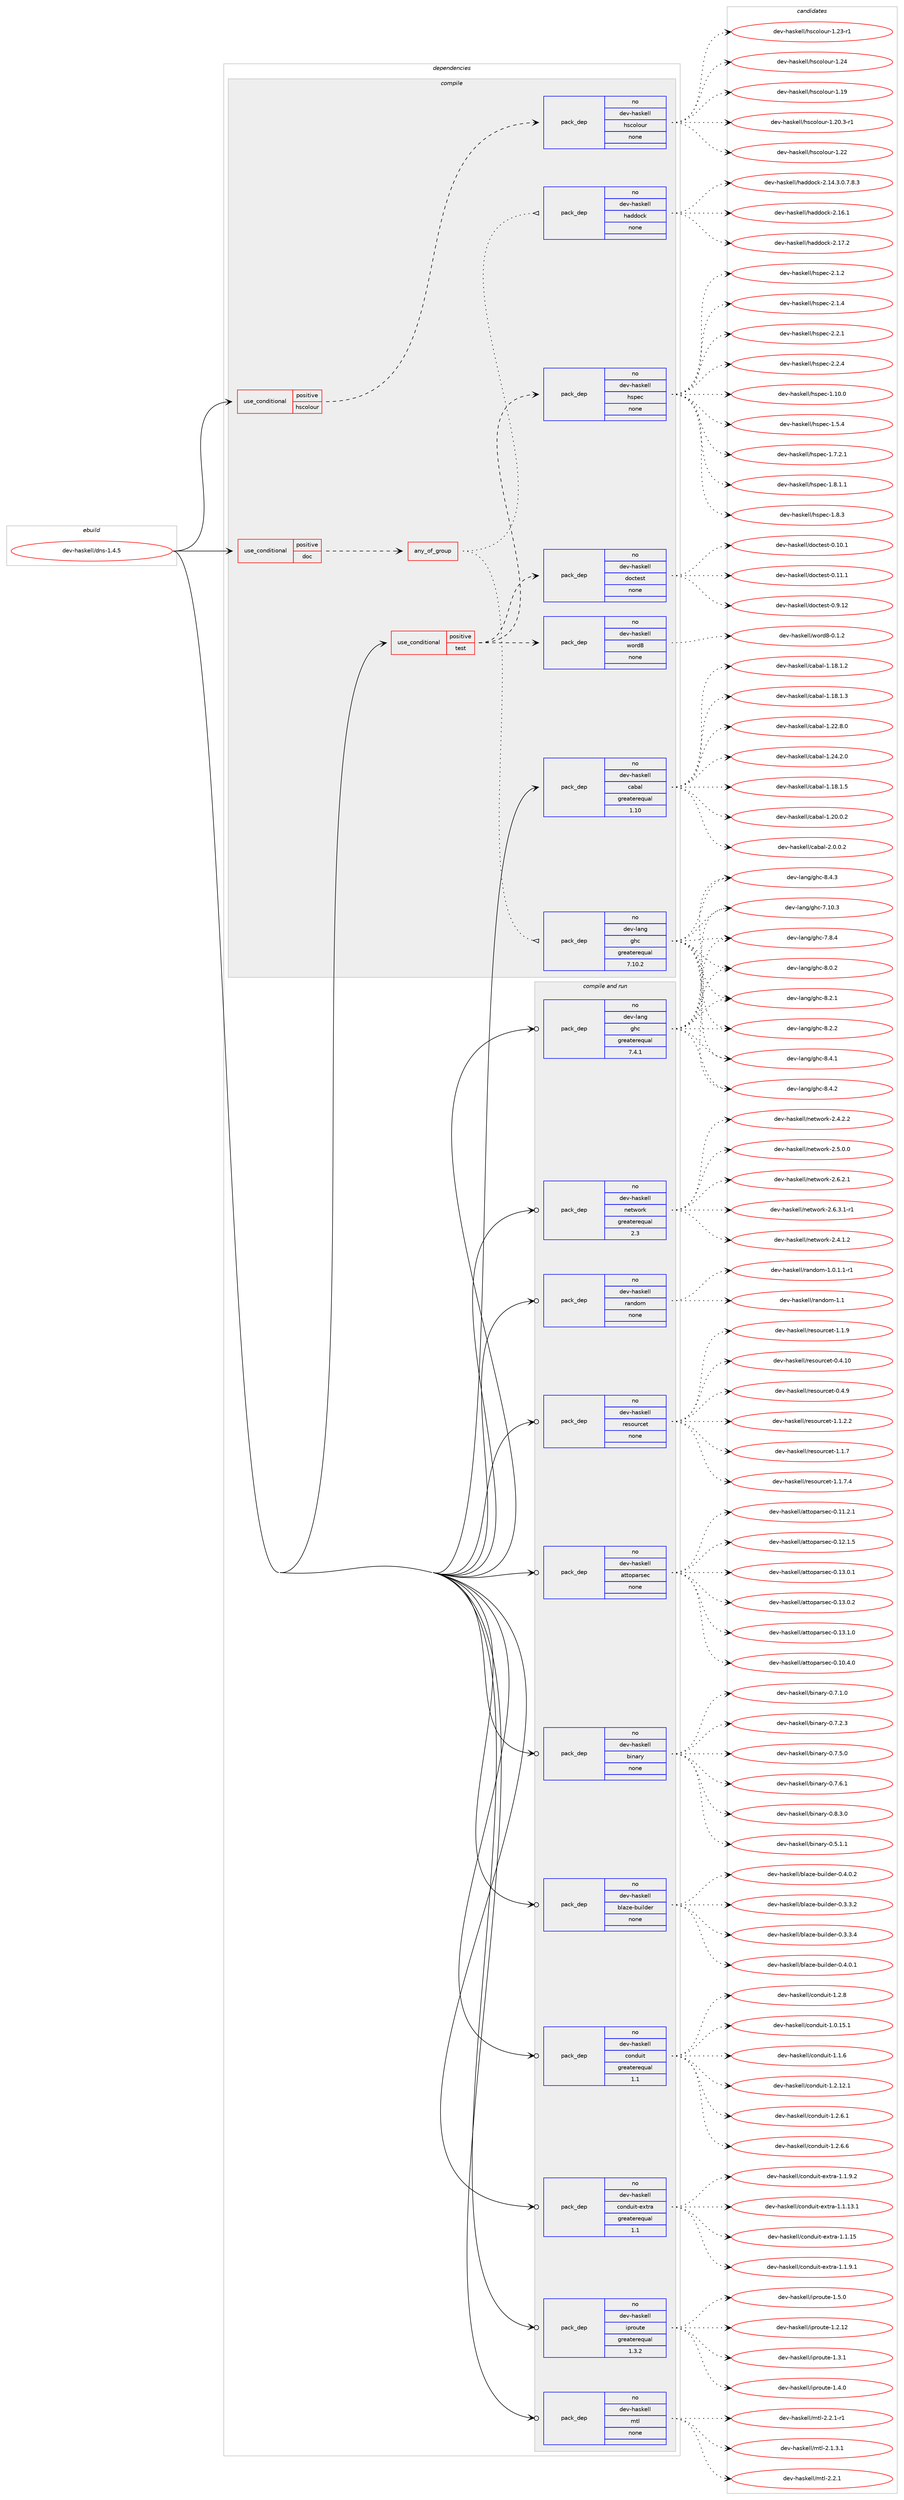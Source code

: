 digraph prolog {

# *************
# Graph options
# *************

newrank=true;
concentrate=true;
compound=true;
graph [rankdir=LR,fontname=Helvetica,fontsize=10,ranksep=1.5];#, ranksep=2.5, nodesep=0.2];
edge  [arrowhead=vee];
node  [fontname=Helvetica,fontsize=10];

# **********
# The ebuild
# **********

subgraph cluster_leftcol {
color=gray;
rank=same;
label=<<i>ebuild</i>>;
id [label="dev-haskell/dns-1.4.5", color=red, width=4, href="../dev-haskell/dns-1.4.5.svg"];
}

# ****************
# The dependencies
# ****************

subgraph cluster_midcol {
color=gray;
label=<<i>dependencies</i>>;
subgraph cluster_compile {
fillcolor="#eeeeee";
style=filled;
label=<<i>compile</i>>;
subgraph cond359381 {
dependency1331232 [label=<<TABLE BORDER="0" CELLBORDER="1" CELLSPACING="0" CELLPADDING="4"><TR><TD ROWSPAN="3" CELLPADDING="10">use_conditional</TD></TR><TR><TD>positive</TD></TR><TR><TD>doc</TD></TR></TABLE>>, shape=none, color=red];
subgraph any20812 {
dependency1331233 [label=<<TABLE BORDER="0" CELLBORDER="1" CELLSPACING="0" CELLPADDING="4"><TR><TD CELLPADDING="10">any_of_group</TD></TR></TABLE>>, shape=none, color=red];subgraph pack950487 {
dependency1331234 [label=<<TABLE BORDER="0" CELLBORDER="1" CELLSPACING="0" CELLPADDING="4" WIDTH="220"><TR><TD ROWSPAN="6" CELLPADDING="30">pack_dep</TD></TR><TR><TD WIDTH="110">no</TD></TR><TR><TD>dev-haskell</TD></TR><TR><TD>haddock</TD></TR><TR><TD>none</TD></TR><TR><TD></TD></TR></TABLE>>, shape=none, color=blue];
}
dependency1331233:e -> dependency1331234:w [weight=20,style="dotted",arrowhead="oinv"];
subgraph pack950488 {
dependency1331235 [label=<<TABLE BORDER="0" CELLBORDER="1" CELLSPACING="0" CELLPADDING="4" WIDTH="220"><TR><TD ROWSPAN="6" CELLPADDING="30">pack_dep</TD></TR><TR><TD WIDTH="110">no</TD></TR><TR><TD>dev-lang</TD></TR><TR><TD>ghc</TD></TR><TR><TD>greaterequal</TD></TR><TR><TD>7.10.2</TD></TR></TABLE>>, shape=none, color=blue];
}
dependency1331233:e -> dependency1331235:w [weight=20,style="dotted",arrowhead="oinv"];
}
dependency1331232:e -> dependency1331233:w [weight=20,style="dashed",arrowhead="vee"];
}
id:e -> dependency1331232:w [weight=20,style="solid",arrowhead="vee"];
subgraph cond359382 {
dependency1331236 [label=<<TABLE BORDER="0" CELLBORDER="1" CELLSPACING="0" CELLPADDING="4"><TR><TD ROWSPAN="3" CELLPADDING="10">use_conditional</TD></TR><TR><TD>positive</TD></TR><TR><TD>hscolour</TD></TR></TABLE>>, shape=none, color=red];
subgraph pack950489 {
dependency1331237 [label=<<TABLE BORDER="0" CELLBORDER="1" CELLSPACING="0" CELLPADDING="4" WIDTH="220"><TR><TD ROWSPAN="6" CELLPADDING="30">pack_dep</TD></TR><TR><TD WIDTH="110">no</TD></TR><TR><TD>dev-haskell</TD></TR><TR><TD>hscolour</TD></TR><TR><TD>none</TD></TR><TR><TD></TD></TR></TABLE>>, shape=none, color=blue];
}
dependency1331236:e -> dependency1331237:w [weight=20,style="dashed",arrowhead="vee"];
}
id:e -> dependency1331236:w [weight=20,style="solid",arrowhead="vee"];
subgraph cond359383 {
dependency1331238 [label=<<TABLE BORDER="0" CELLBORDER="1" CELLSPACING="0" CELLPADDING="4"><TR><TD ROWSPAN="3" CELLPADDING="10">use_conditional</TD></TR><TR><TD>positive</TD></TR><TR><TD>test</TD></TR></TABLE>>, shape=none, color=red];
subgraph pack950490 {
dependency1331239 [label=<<TABLE BORDER="0" CELLBORDER="1" CELLSPACING="0" CELLPADDING="4" WIDTH="220"><TR><TD ROWSPAN="6" CELLPADDING="30">pack_dep</TD></TR><TR><TD WIDTH="110">no</TD></TR><TR><TD>dev-haskell</TD></TR><TR><TD>doctest</TD></TR><TR><TD>none</TD></TR><TR><TD></TD></TR></TABLE>>, shape=none, color=blue];
}
dependency1331238:e -> dependency1331239:w [weight=20,style="dashed",arrowhead="vee"];
subgraph pack950491 {
dependency1331240 [label=<<TABLE BORDER="0" CELLBORDER="1" CELLSPACING="0" CELLPADDING="4" WIDTH="220"><TR><TD ROWSPAN="6" CELLPADDING="30">pack_dep</TD></TR><TR><TD WIDTH="110">no</TD></TR><TR><TD>dev-haskell</TD></TR><TR><TD>hspec</TD></TR><TR><TD>none</TD></TR><TR><TD></TD></TR></TABLE>>, shape=none, color=blue];
}
dependency1331238:e -> dependency1331240:w [weight=20,style="dashed",arrowhead="vee"];
subgraph pack950492 {
dependency1331241 [label=<<TABLE BORDER="0" CELLBORDER="1" CELLSPACING="0" CELLPADDING="4" WIDTH="220"><TR><TD ROWSPAN="6" CELLPADDING="30">pack_dep</TD></TR><TR><TD WIDTH="110">no</TD></TR><TR><TD>dev-haskell</TD></TR><TR><TD>word8</TD></TR><TR><TD>none</TD></TR><TR><TD></TD></TR></TABLE>>, shape=none, color=blue];
}
dependency1331238:e -> dependency1331241:w [weight=20,style="dashed",arrowhead="vee"];
}
id:e -> dependency1331238:w [weight=20,style="solid",arrowhead="vee"];
subgraph pack950493 {
dependency1331242 [label=<<TABLE BORDER="0" CELLBORDER="1" CELLSPACING="0" CELLPADDING="4" WIDTH="220"><TR><TD ROWSPAN="6" CELLPADDING="30">pack_dep</TD></TR><TR><TD WIDTH="110">no</TD></TR><TR><TD>dev-haskell</TD></TR><TR><TD>cabal</TD></TR><TR><TD>greaterequal</TD></TR><TR><TD>1.10</TD></TR></TABLE>>, shape=none, color=blue];
}
id:e -> dependency1331242:w [weight=20,style="solid",arrowhead="vee"];
}
subgraph cluster_compileandrun {
fillcolor="#eeeeee";
style=filled;
label=<<i>compile and run</i>>;
subgraph pack950494 {
dependency1331243 [label=<<TABLE BORDER="0" CELLBORDER="1" CELLSPACING="0" CELLPADDING="4" WIDTH="220"><TR><TD ROWSPAN="6" CELLPADDING="30">pack_dep</TD></TR><TR><TD WIDTH="110">no</TD></TR><TR><TD>dev-haskell</TD></TR><TR><TD>attoparsec</TD></TR><TR><TD>none</TD></TR><TR><TD></TD></TR></TABLE>>, shape=none, color=blue];
}
id:e -> dependency1331243:w [weight=20,style="solid",arrowhead="odotvee"];
subgraph pack950495 {
dependency1331244 [label=<<TABLE BORDER="0" CELLBORDER="1" CELLSPACING="0" CELLPADDING="4" WIDTH="220"><TR><TD ROWSPAN="6" CELLPADDING="30">pack_dep</TD></TR><TR><TD WIDTH="110">no</TD></TR><TR><TD>dev-haskell</TD></TR><TR><TD>binary</TD></TR><TR><TD>none</TD></TR><TR><TD></TD></TR></TABLE>>, shape=none, color=blue];
}
id:e -> dependency1331244:w [weight=20,style="solid",arrowhead="odotvee"];
subgraph pack950496 {
dependency1331245 [label=<<TABLE BORDER="0" CELLBORDER="1" CELLSPACING="0" CELLPADDING="4" WIDTH="220"><TR><TD ROWSPAN="6" CELLPADDING="30">pack_dep</TD></TR><TR><TD WIDTH="110">no</TD></TR><TR><TD>dev-haskell</TD></TR><TR><TD>blaze-builder</TD></TR><TR><TD>none</TD></TR><TR><TD></TD></TR></TABLE>>, shape=none, color=blue];
}
id:e -> dependency1331245:w [weight=20,style="solid",arrowhead="odotvee"];
subgraph pack950497 {
dependency1331246 [label=<<TABLE BORDER="0" CELLBORDER="1" CELLSPACING="0" CELLPADDING="4" WIDTH="220"><TR><TD ROWSPAN="6" CELLPADDING="30">pack_dep</TD></TR><TR><TD WIDTH="110">no</TD></TR><TR><TD>dev-haskell</TD></TR><TR><TD>conduit</TD></TR><TR><TD>greaterequal</TD></TR><TR><TD>1.1</TD></TR></TABLE>>, shape=none, color=blue];
}
id:e -> dependency1331246:w [weight=20,style="solid",arrowhead="odotvee"];
subgraph pack950498 {
dependency1331247 [label=<<TABLE BORDER="0" CELLBORDER="1" CELLSPACING="0" CELLPADDING="4" WIDTH="220"><TR><TD ROWSPAN="6" CELLPADDING="30">pack_dep</TD></TR><TR><TD WIDTH="110">no</TD></TR><TR><TD>dev-haskell</TD></TR><TR><TD>conduit-extra</TD></TR><TR><TD>greaterequal</TD></TR><TR><TD>1.1</TD></TR></TABLE>>, shape=none, color=blue];
}
id:e -> dependency1331247:w [weight=20,style="solid",arrowhead="odotvee"];
subgraph pack950499 {
dependency1331248 [label=<<TABLE BORDER="0" CELLBORDER="1" CELLSPACING="0" CELLPADDING="4" WIDTH="220"><TR><TD ROWSPAN="6" CELLPADDING="30">pack_dep</TD></TR><TR><TD WIDTH="110">no</TD></TR><TR><TD>dev-haskell</TD></TR><TR><TD>iproute</TD></TR><TR><TD>greaterequal</TD></TR><TR><TD>1.3.2</TD></TR></TABLE>>, shape=none, color=blue];
}
id:e -> dependency1331248:w [weight=20,style="solid",arrowhead="odotvee"];
subgraph pack950500 {
dependency1331249 [label=<<TABLE BORDER="0" CELLBORDER="1" CELLSPACING="0" CELLPADDING="4" WIDTH="220"><TR><TD ROWSPAN="6" CELLPADDING="30">pack_dep</TD></TR><TR><TD WIDTH="110">no</TD></TR><TR><TD>dev-haskell</TD></TR><TR><TD>mtl</TD></TR><TR><TD>none</TD></TR><TR><TD></TD></TR></TABLE>>, shape=none, color=blue];
}
id:e -> dependency1331249:w [weight=20,style="solid",arrowhead="odotvee"];
subgraph pack950501 {
dependency1331250 [label=<<TABLE BORDER="0" CELLBORDER="1" CELLSPACING="0" CELLPADDING="4" WIDTH="220"><TR><TD ROWSPAN="6" CELLPADDING="30">pack_dep</TD></TR><TR><TD WIDTH="110">no</TD></TR><TR><TD>dev-haskell</TD></TR><TR><TD>network</TD></TR><TR><TD>greaterequal</TD></TR><TR><TD>2.3</TD></TR></TABLE>>, shape=none, color=blue];
}
id:e -> dependency1331250:w [weight=20,style="solid",arrowhead="odotvee"];
subgraph pack950502 {
dependency1331251 [label=<<TABLE BORDER="0" CELLBORDER="1" CELLSPACING="0" CELLPADDING="4" WIDTH="220"><TR><TD ROWSPAN="6" CELLPADDING="30">pack_dep</TD></TR><TR><TD WIDTH="110">no</TD></TR><TR><TD>dev-haskell</TD></TR><TR><TD>random</TD></TR><TR><TD>none</TD></TR><TR><TD></TD></TR></TABLE>>, shape=none, color=blue];
}
id:e -> dependency1331251:w [weight=20,style="solid",arrowhead="odotvee"];
subgraph pack950503 {
dependency1331252 [label=<<TABLE BORDER="0" CELLBORDER="1" CELLSPACING="0" CELLPADDING="4" WIDTH="220"><TR><TD ROWSPAN="6" CELLPADDING="30">pack_dep</TD></TR><TR><TD WIDTH="110">no</TD></TR><TR><TD>dev-haskell</TD></TR><TR><TD>resourcet</TD></TR><TR><TD>none</TD></TR><TR><TD></TD></TR></TABLE>>, shape=none, color=blue];
}
id:e -> dependency1331252:w [weight=20,style="solid",arrowhead="odotvee"];
subgraph pack950504 {
dependency1331253 [label=<<TABLE BORDER="0" CELLBORDER="1" CELLSPACING="0" CELLPADDING="4" WIDTH="220"><TR><TD ROWSPAN="6" CELLPADDING="30">pack_dep</TD></TR><TR><TD WIDTH="110">no</TD></TR><TR><TD>dev-lang</TD></TR><TR><TD>ghc</TD></TR><TR><TD>greaterequal</TD></TR><TR><TD>7.4.1</TD></TR></TABLE>>, shape=none, color=blue];
}
id:e -> dependency1331253:w [weight=20,style="solid",arrowhead="odotvee"];
}
subgraph cluster_run {
fillcolor="#eeeeee";
style=filled;
label=<<i>run</i>>;
}
}

# **************
# The candidates
# **************

subgraph cluster_choices {
rank=same;
color=gray;
label=<<i>candidates</i>>;

subgraph choice950487 {
color=black;
nodesep=1;
choice1001011184510497115107101108108471049710010011199107455046495246514648465546564651 [label="dev-haskell/haddock-2.14.3.0.7.8.3", color=red, width=4,href="../dev-haskell/haddock-2.14.3.0.7.8.3.svg"];
choice100101118451049711510710110810847104971001001119910745504649544649 [label="dev-haskell/haddock-2.16.1", color=red, width=4,href="../dev-haskell/haddock-2.16.1.svg"];
choice100101118451049711510710110810847104971001001119910745504649554650 [label="dev-haskell/haddock-2.17.2", color=red, width=4,href="../dev-haskell/haddock-2.17.2.svg"];
dependency1331234:e -> choice1001011184510497115107101108108471049710010011199107455046495246514648465546564651:w [style=dotted,weight="100"];
dependency1331234:e -> choice100101118451049711510710110810847104971001001119910745504649544649:w [style=dotted,weight="100"];
dependency1331234:e -> choice100101118451049711510710110810847104971001001119910745504649554650:w [style=dotted,weight="100"];
}
subgraph choice950488 {
color=black;
nodesep=1;
choice1001011184510897110103471031049945554649484651 [label="dev-lang/ghc-7.10.3", color=red, width=4,href="../dev-lang/ghc-7.10.3.svg"];
choice10010111845108971101034710310499455546564652 [label="dev-lang/ghc-7.8.4", color=red, width=4,href="../dev-lang/ghc-7.8.4.svg"];
choice10010111845108971101034710310499455646484650 [label="dev-lang/ghc-8.0.2", color=red, width=4,href="../dev-lang/ghc-8.0.2.svg"];
choice10010111845108971101034710310499455646504649 [label="dev-lang/ghc-8.2.1", color=red, width=4,href="../dev-lang/ghc-8.2.1.svg"];
choice10010111845108971101034710310499455646504650 [label="dev-lang/ghc-8.2.2", color=red, width=4,href="../dev-lang/ghc-8.2.2.svg"];
choice10010111845108971101034710310499455646524649 [label="dev-lang/ghc-8.4.1", color=red, width=4,href="../dev-lang/ghc-8.4.1.svg"];
choice10010111845108971101034710310499455646524650 [label="dev-lang/ghc-8.4.2", color=red, width=4,href="../dev-lang/ghc-8.4.2.svg"];
choice10010111845108971101034710310499455646524651 [label="dev-lang/ghc-8.4.3", color=red, width=4,href="../dev-lang/ghc-8.4.3.svg"];
dependency1331235:e -> choice1001011184510897110103471031049945554649484651:w [style=dotted,weight="100"];
dependency1331235:e -> choice10010111845108971101034710310499455546564652:w [style=dotted,weight="100"];
dependency1331235:e -> choice10010111845108971101034710310499455646484650:w [style=dotted,weight="100"];
dependency1331235:e -> choice10010111845108971101034710310499455646504649:w [style=dotted,weight="100"];
dependency1331235:e -> choice10010111845108971101034710310499455646504650:w [style=dotted,weight="100"];
dependency1331235:e -> choice10010111845108971101034710310499455646524649:w [style=dotted,weight="100"];
dependency1331235:e -> choice10010111845108971101034710310499455646524650:w [style=dotted,weight="100"];
dependency1331235:e -> choice10010111845108971101034710310499455646524651:w [style=dotted,weight="100"];
}
subgraph choice950489 {
color=black;
nodesep=1;
choice100101118451049711510710110810847104115991111081111171144549464957 [label="dev-haskell/hscolour-1.19", color=red, width=4,href="../dev-haskell/hscolour-1.19.svg"];
choice10010111845104971151071011081084710411599111108111117114454946504846514511449 [label="dev-haskell/hscolour-1.20.3-r1", color=red, width=4,href="../dev-haskell/hscolour-1.20.3-r1.svg"];
choice100101118451049711510710110810847104115991111081111171144549465050 [label="dev-haskell/hscolour-1.22", color=red, width=4,href="../dev-haskell/hscolour-1.22.svg"];
choice1001011184510497115107101108108471041159911110811111711445494650514511449 [label="dev-haskell/hscolour-1.23-r1", color=red, width=4,href="../dev-haskell/hscolour-1.23-r1.svg"];
choice100101118451049711510710110810847104115991111081111171144549465052 [label="dev-haskell/hscolour-1.24", color=red, width=4,href="../dev-haskell/hscolour-1.24.svg"];
dependency1331237:e -> choice100101118451049711510710110810847104115991111081111171144549464957:w [style=dotted,weight="100"];
dependency1331237:e -> choice10010111845104971151071011081084710411599111108111117114454946504846514511449:w [style=dotted,weight="100"];
dependency1331237:e -> choice100101118451049711510710110810847104115991111081111171144549465050:w [style=dotted,weight="100"];
dependency1331237:e -> choice1001011184510497115107101108108471041159911110811111711445494650514511449:w [style=dotted,weight="100"];
dependency1331237:e -> choice100101118451049711510710110810847104115991111081111171144549465052:w [style=dotted,weight="100"];
}
subgraph choice950490 {
color=black;
nodesep=1;
choice1001011184510497115107101108108471001119911610111511645484649484649 [label="dev-haskell/doctest-0.10.1", color=red, width=4,href="../dev-haskell/doctest-0.10.1.svg"];
choice1001011184510497115107101108108471001119911610111511645484649494649 [label="dev-haskell/doctest-0.11.1", color=red, width=4,href="../dev-haskell/doctest-0.11.1.svg"];
choice1001011184510497115107101108108471001119911610111511645484657464950 [label="dev-haskell/doctest-0.9.12", color=red, width=4,href="../dev-haskell/doctest-0.9.12.svg"];
dependency1331239:e -> choice1001011184510497115107101108108471001119911610111511645484649484649:w [style=dotted,weight="100"];
dependency1331239:e -> choice1001011184510497115107101108108471001119911610111511645484649494649:w [style=dotted,weight="100"];
dependency1331239:e -> choice1001011184510497115107101108108471001119911610111511645484657464950:w [style=dotted,weight="100"];
}
subgraph choice950491 {
color=black;
nodesep=1;
choice1001011184510497115107101108108471041151121019945494649484648 [label="dev-haskell/hspec-1.10.0", color=red, width=4,href="../dev-haskell/hspec-1.10.0.svg"];
choice10010111845104971151071011081084710411511210199454946534652 [label="dev-haskell/hspec-1.5.4", color=red, width=4,href="../dev-haskell/hspec-1.5.4.svg"];
choice100101118451049711510710110810847104115112101994549465546504649 [label="dev-haskell/hspec-1.7.2.1", color=red, width=4,href="../dev-haskell/hspec-1.7.2.1.svg"];
choice100101118451049711510710110810847104115112101994549465646494649 [label="dev-haskell/hspec-1.8.1.1", color=red, width=4,href="../dev-haskell/hspec-1.8.1.1.svg"];
choice10010111845104971151071011081084710411511210199454946564651 [label="dev-haskell/hspec-1.8.3", color=red, width=4,href="../dev-haskell/hspec-1.8.3.svg"];
choice10010111845104971151071011081084710411511210199455046494650 [label="dev-haskell/hspec-2.1.2", color=red, width=4,href="../dev-haskell/hspec-2.1.2.svg"];
choice10010111845104971151071011081084710411511210199455046494652 [label="dev-haskell/hspec-2.1.4", color=red, width=4,href="../dev-haskell/hspec-2.1.4.svg"];
choice10010111845104971151071011081084710411511210199455046504649 [label="dev-haskell/hspec-2.2.1", color=red, width=4,href="../dev-haskell/hspec-2.2.1.svg"];
choice10010111845104971151071011081084710411511210199455046504652 [label="dev-haskell/hspec-2.2.4", color=red, width=4,href="../dev-haskell/hspec-2.2.4.svg"];
dependency1331240:e -> choice1001011184510497115107101108108471041151121019945494649484648:w [style=dotted,weight="100"];
dependency1331240:e -> choice10010111845104971151071011081084710411511210199454946534652:w [style=dotted,weight="100"];
dependency1331240:e -> choice100101118451049711510710110810847104115112101994549465546504649:w [style=dotted,weight="100"];
dependency1331240:e -> choice100101118451049711510710110810847104115112101994549465646494649:w [style=dotted,weight="100"];
dependency1331240:e -> choice10010111845104971151071011081084710411511210199454946564651:w [style=dotted,weight="100"];
dependency1331240:e -> choice10010111845104971151071011081084710411511210199455046494650:w [style=dotted,weight="100"];
dependency1331240:e -> choice10010111845104971151071011081084710411511210199455046494652:w [style=dotted,weight="100"];
dependency1331240:e -> choice10010111845104971151071011081084710411511210199455046504649:w [style=dotted,weight="100"];
dependency1331240:e -> choice10010111845104971151071011081084710411511210199455046504652:w [style=dotted,weight="100"];
}
subgraph choice950492 {
color=black;
nodesep=1;
choice10010111845104971151071011081084711911111410056454846494650 [label="dev-haskell/word8-0.1.2", color=red, width=4,href="../dev-haskell/word8-0.1.2.svg"];
dependency1331241:e -> choice10010111845104971151071011081084711911111410056454846494650:w [style=dotted,weight="100"];
}
subgraph choice950493 {
color=black;
nodesep=1;
choice10010111845104971151071011081084799979897108454946495646494650 [label="dev-haskell/cabal-1.18.1.2", color=red, width=4,href="../dev-haskell/cabal-1.18.1.2.svg"];
choice10010111845104971151071011081084799979897108454946495646494651 [label="dev-haskell/cabal-1.18.1.3", color=red, width=4,href="../dev-haskell/cabal-1.18.1.3.svg"];
choice10010111845104971151071011081084799979897108454946495646494653 [label="dev-haskell/cabal-1.18.1.5", color=red, width=4,href="../dev-haskell/cabal-1.18.1.5.svg"];
choice10010111845104971151071011081084799979897108454946504846484650 [label="dev-haskell/cabal-1.20.0.2", color=red, width=4,href="../dev-haskell/cabal-1.20.0.2.svg"];
choice10010111845104971151071011081084799979897108454946505046564648 [label="dev-haskell/cabal-1.22.8.0", color=red, width=4,href="../dev-haskell/cabal-1.22.8.0.svg"];
choice10010111845104971151071011081084799979897108454946505246504648 [label="dev-haskell/cabal-1.24.2.0", color=red, width=4,href="../dev-haskell/cabal-1.24.2.0.svg"];
choice100101118451049711510710110810847999798971084550464846484650 [label="dev-haskell/cabal-2.0.0.2", color=red, width=4,href="../dev-haskell/cabal-2.0.0.2.svg"];
dependency1331242:e -> choice10010111845104971151071011081084799979897108454946495646494650:w [style=dotted,weight="100"];
dependency1331242:e -> choice10010111845104971151071011081084799979897108454946495646494651:w [style=dotted,weight="100"];
dependency1331242:e -> choice10010111845104971151071011081084799979897108454946495646494653:w [style=dotted,weight="100"];
dependency1331242:e -> choice10010111845104971151071011081084799979897108454946504846484650:w [style=dotted,weight="100"];
dependency1331242:e -> choice10010111845104971151071011081084799979897108454946505046564648:w [style=dotted,weight="100"];
dependency1331242:e -> choice10010111845104971151071011081084799979897108454946505246504648:w [style=dotted,weight="100"];
dependency1331242:e -> choice100101118451049711510710110810847999798971084550464846484650:w [style=dotted,weight="100"];
}
subgraph choice950494 {
color=black;
nodesep=1;
choice100101118451049711510710110810847971161161111129711411510199454846494846524648 [label="dev-haskell/attoparsec-0.10.4.0", color=red, width=4,href="../dev-haskell/attoparsec-0.10.4.0.svg"];
choice100101118451049711510710110810847971161161111129711411510199454846494946504649 [label="dev-haskell/attoparsec-0.11.2.1", color=red, width=4,href="../dev-haskell/attoparsec-0.11.2.1.svg"];
choice100101118451049711510710110810847971161161111129711411510199454846495046494653 [label="dev-haskell/attoparsec-0.12.1.5", color=red, width=4,href="../dev-haskell/attoparsec-0.12.1.5.svg"];
choice100101118451049711510710110810847971161161111129711411510199454846495146484649 [label="dev-haskell/attoparsec-0.13.0.1", color=red, width=4,href="../dev-haskell/attoparsec-0.13.0.1.svg"];
choice100101118451049711510710110810847971161161111129711411510199454846495146484650 [label="dev-haskell/attoparsec-0.13.0.2", color=red, width=4,href="../dev-haskell/attoparsec-0.13.0.2.svg"];
choice100101118451049711510710110810847971161161111129711411510199454846495146494648 [label="dev-haskell/attoparsec-0.13.1.0", color=red, width=4,href="../dev-haskell/attoparsec-0.13.1.0.svg"];
dependency1331243:e -> choice100101118451049711510710110810847971161161111129711411510199454846494846524648:w [style=dotted,weight="100"];
dependency1331243:e -> choice100101118451049711510710110810847971161161111129711411510199454846494946504649:w [style=dotted,weight="100"];
dependency1331243:e -> choice100101118451049711510710110810847971161161111129711411510199454846495046494653:w [style=dotted,weight="100"];
dependency1331243:e -> choice100101118451049711510710110810847971161161111129711411510199454846495146484649:w [style=dotted,weight="100"];
dependency1331243:e -> choice100101118451049711510710110810847971161161111129711411510199454846495146484650:w [style=dotted,weight="100"];
dependency1331243:e -> choice100101118451049711510710110810847971161161111129711411510199454846495146494648:w [style=dotted,weight="100"];
}
subgraph choice950495 {
color=black;
nodesep=1;
choice10010111845104971151071011081084798105110971141214548465346494649 [label="dev-haskell/binary-0.5.1.1", color=red, width=4,href="../dev-haskell/binary-0.5.1.1.svg"];
choice10010111845104971151071011081084798105110971141214548465546494648 [label="dev-haskell/binary-0.7.1.0", color=red, width=4,href="../dev-haskell/binary-0.7.1.0.svg"];
choice10010111845104971151071011081084798105110971141214548465546504651 [label="dev-haskell/binary-0.7.2.3", color=red, width=4,href="../dev-haskell/binary-0.7.2.3.svg"];
choice10010111845104971151071011081084798105110971141214548465546534648 [label="dev-haskell/binary-0.7.5.0", color=red, width=4,href="../dev-haskell/binary-0.7.5.0.svg"];
choice10010111845104971151071011081084798105110971141214548465546544649 [label="dev-haskell/binary-0.7.6.1", color=red, width=4,href="../dev-haskell/binary-0.7.6.1.svg"];
choice10010111845104971151071011081084798105110971141214548465646514648 [label="dev-haskell/binary-0.8.3.0", color=red, width=4,href="../dev-haskell/binary-0.8.3.0.svg"];
dependency1331244:e -> choice10010111845104971151071011081084798105110971141214548465346494649:w [style=dotted,weight="100"];
dependency1331244:e -> choice10010111845104971151071011081084798105110971141214548465546494648:w [style=dotted,weight="100"];
dependency1331244:e -> choice10010111845104971151071011081084798105110971141214548465546504651:w [style=dotted,weight="100"];
dependency1331244:e -> choice10010111845104971151071011081084798105110971141214548465546534648:w [style=dotted,weight="100"];
dependency1331244:e -> choice10010111845104971151071011081084798105110971141214548465546544649:w [style=dotted,weight="100"];
dependency1331244:e -> choice10010111845104971151071011081084798105110971141214548465646514648:w [style=dotted,weight="100"];
}
subgraph choice950496 {
color=black;
nodesep=1;
choice100101118451049711510710110810847981089712210145981171051081001011144548465146514650 [label="dev-haskell/blaze-builder-0.3.3.2", color=red, width=4,href="../dev-haskell/blaze-builder-0.3.3.2.svg"];
choice100101118451049711510710110810847981089712210145981171051081001011144548465146514652 [label="dev-haskell/blaze-builder-0.3.3.4", color=red, width=4,href="../dev-haskell/blaze-builder-0.3.3.4.svg"];
choice100101118451049711510710110810847981089712210145981171051081001011144548465246484649 [label="dev-haskell/blaze-builder-0.4.0.1", color=red, width=4,href="../dev-haskell/blaze-builder-0.4.0.1.svg"];
choice100101118451049711510710110810847981089712210145981171051081001011144548465246484650 [label="dev-haskell/blaze-builder-0.4.0.2", color=red, width=4,href="../dev-haskell/blaze-builder-0.4.0.2.svg"];
dependency1331245:e -> choice100101118451049711510710110810847981089712210145981171051081001011144548465146514650:w [style=dotted,weight="100"];
dependency1331245:e -> choice100101118451049711510710110810847981089712210145981171051081001011144548465146514652:w [style=dotted,weight="100"];
dependency1331245:e -> choice100101118451049711510710110810847981089712210145981171051081001011144548465246484649:w [style=dotted,weight="100"];
dependency1331245:e -> choice100101118451049711510710110810847981089712210145981171051081001011144548465246484650:w [style=dotted,weight="100"];
}
subgraph choice950497 {
color=black;
nodesep=1;
choice10010111845104971151071011081084799111110100117105116454946484649534649 [label="dev-haskell/conduit-1.0.15.1", color=red, width=4,href="../dev-haskell/conduit-1.0.15.1.svg"];
choice10010111845104971151071011081084799111110100117105116454946494654 [label="dev-haskell/conduit-1.1.6", color=red, width=4,href="../dev-haskell/conduit-1.1.6.svg"];
choice10010111845104971151071011081084799111110100117105116454946504649504649 [label="dev-haskell/conduit-1.2.12.1", color=red, width=4,href="../dev-haskell/conduit-1.2.12.1.svg"];
choice100101118451049711510710110810847991111101001171051164549465046544649 [label="dev-haskell/conduit-1.2.6.1", color=red, width=4,href="../dev-haskell/conduit-1.2.6.1.svg"];
choice100101118451049711510710110810847991111101001171051164549465046544654 [label="dev-haskell/conduit-1.2.6.6", color=red, width=4,href="../dev-haskell/conduit-1.2.6.6.svg"];
choice10010111845104971151071011081084799111110100117105116454946504656 [label="dev-haskell/conduit-1.2.8", color=red, width=4,href="../dev-haskell/conduit-1.2.8.svg"];
dependency1331246:e -> choice10010111845104971151071011081084799111110100117105116454946484649534649:w [style=dotted,weight="100"];
dependency1331246:e -> choice10010111845104971151071011081084799111110100117105116454946494654:w [style=dotted,weight="100"];
dependency1331246:e -> choice10010111845104971151071011081084799111110100117105116454946504649504649:w [style=dotted,weight="100"];
dependency1331246:e -> choice100101118451049711510710110810847991111101001171051164549465046544649:w [style=dotted,weight="100"];
dependency1331246:e -> choice100101118451049711510710110810847991111101001171051164549465046544654:w [style=dotted,weight="100"];
dependency1331246:e -> choice10010111845104971151071011081084799111110100117105116454946504656:w [style=dotted,weight="100"];
}
subgraph choice950498 {
color=black;
nodesep=1;
choice100101118451049711510710110810847991111101001171051164510112011611497454946494649514649 [label="dev-haskell/conduit-extra-1.1.13.1", color=red, width=4,href="../dev-haskell/conduit-extra-1.1.13.1.svg"];
choice10010111845104971151071011081084799111110100117105116451011201161149745494649464953 [label="dev-haskell/conduit-extra-1.1.15", color=red, width=4,href="../dev-haskell/conduit-extra-1.1.15.svg"];
choice1001011184510497115107101108108479911111010011710511645101120116114974549464946574649 [label="dev-haskell/conduit-extra-1.1.9.1", color=red, width=4,href="../dev-haskell/conduit-extra-1.1.9.1.svg"];
choice1001011184510497115107101108108479911111010011710511645101120116114974549464946574650 [label="dev-haskell/conduit-extra-1.1.9.2", color=red, width=4,href="../dev-haskell/conduit-extra-1.1.9.2.svg"];
dependency1331247:e -> choice100101118451049711510710110810847991111101001171051164510112011611497454946494649514649:w [style=dotted,weight="100"];
dependency1331247:e -> choice10010111845104971151071011081084799111110100117105116451011201161149745494649464953:w [style=dotted,weight="100"];
dependency1331247:e -> choice1001011184510497115107101108108479911111010011710511645101120116114974549464946574649:w [style=dotted,weight="100"];
dependency1331247:e -> choice1001011184510497115107101108108479911111010011710511645101120116114974549464946574650:w [style=dotted,weight="100"];
}
subgraph choice950499 {
color=black;
nodesep=1;
choice10010111845104971151071011081084710511211411111711610145494650464950 [label="dev-haskell/iproute-1.2.12", color=red, width=4,href="../dev-haskell/iproute-1.2.12.svg"];
choice100101118451049711510710110810847105112114111117116101454946514649 [label="dev-haskell/iproute-1.3.1", color=red, width=4,href="../dev-haskell/iproute-1.3.1.svg"];
choice100101118451049711510710110810847105112114111117116101454946524648 [label="dev-haskell/iproute-1.4.0", color=red, width=4,href="../dev-haskell/iproute-1.4.0.svg"];
choice100101118451049711510710110810847105112114111117116101454946534648 [label="dev-haskell/iproute-1.5.0", color=red, width=4,href="../dev-haskell/iproute-1.5.0.svg"];
dependency1331248:e -> choice10010111845104971151071011081084710511211411111711610145494650464950:w [style=dotted,weight="100"];
dependency1331248:e -> choice100101118451049711510710110810847105112114111117116101454946514649:w [style=dotted,weight="100"];
dependency1331248:e -> choice100101118451049711510710110810847105112114111117116101454946524648:w [style=dotted,weight="100"];
dependency1331248:e -> choice100101118451049711510710110810847105112114111117116101454946534648:w [style=dotted,weight="100"];
}
subgraph choice950500 {
color=black;
nodesep=1;
choice1001011184510497115107101108108471091161084550464946514649 [label="dev-haskell/mtl-2.1.3.1", color=red, width=4,href="../dev-haskell/mtl-2.1.3.1.svg"];
choice100101118451049711510710110810847109116108455046504649 [label="dev-haskell/mtl-2.2.1", color=red, width=4,href="../dev-haskell/mtl-2.2.1.svg"];
choice1001011184510497115107101108108471091161084550465046494511449 [label="dev-haskell/mtl-2.2.1-r1", color=red, width=4,href="../dev-haskell/mtl-2.2.1-r1.svg"];
dependency1331249:e -> choice1001011184510497115107101108108471091161084550464946514649:w [style=dotted,weight="100"];
dependency1331249:e -> choice100101118451049711510710110810847109116108455046504649:w [style=dotted,weight="100"];
dependency1331249:e -> choice1001011184510497115107101108108471091161084550465046494511449:w [style=dotted,weight="100"];
}
subgraph choice950501 {
color=black;
nodesep=1;
choice1001011184510497115107101108108471101011161191111141074550465246494650 [label="dev-haskell/network-2.4.1.2", color=red, width=4,href="../dev-haskell/network-2.4.1.2.svg"];
choice1001011184510497115107101108108471101011161191111141074550465246504650 [label="dev-haskell/network-2.4.2.2", color=red, width=4,href="../dev-haskell/network-2.4.2.2.svg"];
choice1001011184510497115107101108108471101011161191111141074550465346484648 [label="dev-haskell/network-2.5.0.0", color=red, width=4,href="../dev-haskell/network-2.5.0.0.svg"];
choice1001011184510497115107101108108471101011161191111141074550465446504649 [label="dev-haskell/network-2.6.2.1", color=red, width=4,href="../dev-haskell/network-2.6.2.1.svg"];
choice10010111845104971151071011081084711010111611911111410745504654465146494511449 [label="dev-haskell/network-2.6.3.1-r1", color=red, width=4,href="../dev-haskell/network-2.6.3.1-r1.svg"];
dependency1331250:e -> choice1001011184510497115107101108108471101011161191111141074550465246494650:w [style=dotted,weight="100"];
dependency1331250:e -> choice1001011184510497115107101108108471101011161191111141074550465246504650:w [style=dotted,weight="100"];
dependency1331250:e -> choice1001011184510497115107101108108471101011161191111141074550465346484648:w [style=dotted,weight="100"];
dependency1331250:e -> choice1001011184510497115107101108108471101011161191111141074550465446504649:w [style=dotted,weight="100"];
dependency1331250:e -> choice10010111845104971151071011081084711010111611911111410745504654465146494511449:w [style=dotted,weight="100"];
}
subgraph choice950502 {
color=black;
nodesep=1;
choice1001011184510497115107101108108471149711010011110945494648464946494511449 [label="dev-haskell/random-1.0.1.1-r1", color=red, width=4,href="../dev-haskell/random-1.0.1.1-r1.svg"];
choice1001011184510497115107101108108471149711010011110945494649 [label="dev-haskell/random-1.1", color=red, width=4,href="../dev-haskell/random-1.1.svg"];
dependency1331251:e -> choice1001011184510497115107101108108471149711010011110945494648464946494511449:w [style=dotted,weight="100"];
dependency1331251:e -> choice1001011184510497115107101108108471149711010011110945494649:w [style=dotted,weight="100"];
}
subgraph choice950503 {
color=black;
nodesep=1;
choice1001011184510497115107101108108471141011151111171149910111645484652464948 [label="dev-haskell/resourcet-0.4.10", color=red, width=4,href="../dev-haskell/resourcet-0.4.10.svg"];
choice10010111845104971151071011081084711410111511111711499101116454846524657 [label="dev-haskell/resourcet-0.4.9", color=red, width=4,href="../dev-haskell/resourcet-0.4.9.svg"];
choice100101118451049711510710110810847114101115111117114991011164549464946504650 [label="dev-haskell/resourcet-1.1.2.2", color=red, width=4,href="../dev-haskell/resourcet-1.1.2.2.svg"];
choice10010111845104971151071011081084711410111511111711499101116454946494655 [label="dev-haskell/resourcet-1.1.7", color=red, width=4,href="../dev-haskell/resourcet-1.1.7.svg"];
choice100101118451049711510710110810847114101115111117114991011164549464946554652 [label="dev-haskell/resourcet-1.1.7.4", color=red, width=4,href="../dev-haskell/resourcet-1.1.7.4.svg"];
choice10010111845104971151071011081084711410111511111711499101116454946494657 [label="dev-haskell/resourcet-1.1.9", color=red, width=4,href="../dev-haskell/resourcet-1.1.9.svg"];
dependency1331252:e -> choice1001011184510497115107101108108471141011151111171149910111645484652464948:w [style=dotted,weight="100"];
dependency1331252:e -> choice10010111845104971151071011081084711410111511111711499101116454846524657:w [style=dotted,weight="100"];
dependency1331252:e -> choice100101118451049711510710110810847114101115111117114991011164549464946504650:w [style=dotted,weight="100"];
dependency1331252:e -> choice10010111845104971151071011081084711410111511111711499101116454946494655:w [style=dotted,weight="100"];
dependency1331252:e -> choice100101118451049711510710110810847114101115111117114991011164549464946554652:w [style=dotted,weight="100"];
dependency1331252:e -> choice10010111845104971151071011081084711410111511111711499101116454946494657:w [style=dotted,weight="100"];
}
subgraph choice950504 {
color=black;
nodesep=1;
choice1001011184510897110103471031049945554649484651 [label="dev-lang/ghc-7.10.3", color=red, width=4,href="../dev-lang/ghc-7.10.3.svg"];
choice10010111845108971101034710310499455546564652 [label="dev-lang/ghc-7.8.4", color=red, width=4,href="../dev-lang/ghc-7.8.4.svg"];
choice10010111845108971101034710310499455646484650 [label="dev-lang/ghc-8.0.2", color=red, width=4,href="../dev-lang/ghc-8.0.2.svg"];
choice10010111845108971101034710310499455646504649 [label="dev-lang/ghc-8.2.1", color=red, width=4,href="../dev-lang/ghc-8.2.1.svg"];
choice10010111845108971101034710310499455646504650 [label="dev-lang/ghc-8.2.2", color=red, width=4,href="../dev-lang/ghc-8.2.2.svg"];
choice10010111845108971101034710310499455646524649 [label="dev-lang/ghc-8.4.1", color=red, width=4,href="../dev-lang/ghc-8.4.1.svg"];
choice10010111845108971101034710310499455646524650 [label="dev-lang/ghc-8.4.2", color=red, width=4,href="../dev-lang/ghc-8.4.2.svg"];
choice10010111845108971101034710310499455646524651 [label="dev-lang/ghc-8.4.3", color=red, width=4,href="../dev-lang/ghc-8.4.3.svg"];
dependency1331253:e -> choice1001011184510897110103471031049945554649484651:w [style=dotted,weight="100"];
dependency1331253:e -> choice10010111845108971101034710310499455546564652:w [style=dotted,weight="100"];
dependency1331253:e -> choice10010111845108971101034710310499455646484650:w [style=dotted,weight="100"];
dependency1331253:e -> choice10010111845108971101034710310499455646504649:w [style=dotted,weight="100"];
dependency1331253:e -> choice10010111845108971101034710310499455646504650:w [style=dotted,weight="100"];
dependency1331253:e -> choice10010111845108971101034710310499455646524649:w [style=dotted,weight="100"];
dependency1331253:e -> choice10010111845108971101034710310499455646524650:w [style=dotted,weight="100"];
dependency1331253:e -> choice10010111845108971101034710310499455646524651:w [style=dotted,weight="100"];
}
}

}

